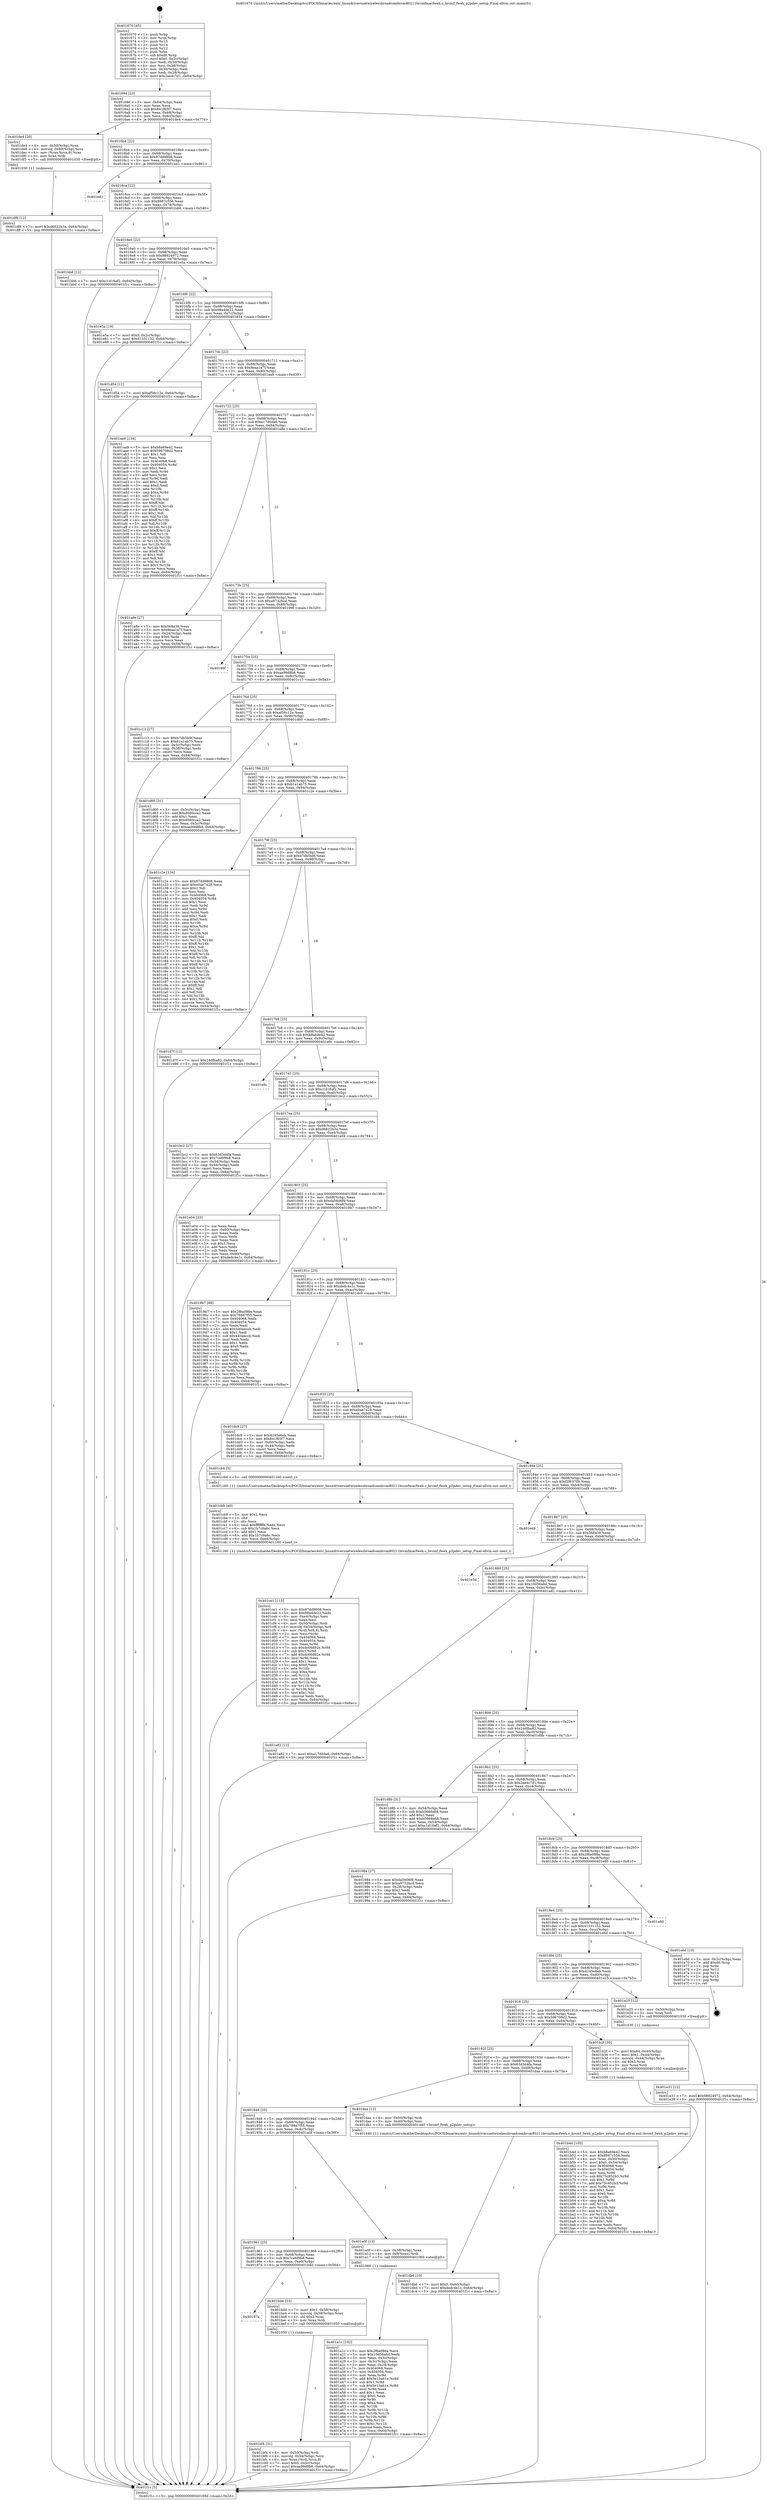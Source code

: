 digraph "0x401670" {
  label = "0x401670 (/mnt/c/Users/mathe/Desktop/tcc/POCII/binaries/extr_linuxdriversnetwirelessbroadcombrcm80211brcmfmacfweh.c_brcmf_fweh_p2pdev_setup_Final-ollvm.out::main(0))"
  labelloc = "t"
  node[shape=record]

  Entry [label="",width=0.3,height=0.3,shape=circle,fillcolor=black,style=filled]
  "0x40169d" [label="{
     0x40169d [23]\l
     | [instrs]\l
     &nbsp;&nbsp;0x40169d \<+3\>: mov -0x64(%rbp),%eax\l
     &nbsp;&nbsp;0x4016a0 \<+2\>: mov %eax,%ecx\l
     &nbsp;&nbsp;0x4016a2 \<+6\>: sub $0x841f65f7,%ecx\l
     &nbsp;&nbsp;0x4016a8 \<+3\>: mov %eax,-0x68(%rbp)\l
     &nbsp;&nbsp;0x4016ab \<+3\>: mov %ecx,-0x6c(%rbp)\l
     &nbsp;&nbsp;0x4016ae \<+6\>: je 0000000000401de4 \<main+0x774\>\l
  }"]
  "0x401de4" [label="{
     0x401de4 [20]\l
     | [instrs]\l
     &nbsp;&nbsp;0x401de4 \<+4\>: mov -0x50(%rbp),%rax\l
     &nbsp;&nbsp;0x401de8 \<+4\>: movslq -0x60(%rbp),%rcx\l
     &nbsp;&nbsp;0x401dec \<+4\>: mov (%rax,%rcx,8),%rax\l
     &nbsp;&nbsp;0x401df0 \<+3\>: mov %rax,%rdi\l
     &nbsp;&nbsp;0x401df3 \<+5\>: call 0000000000401030 \<free@plt\>\l
     | [calls]\l
     &nbsp;&nbsp;0x401030 \{1\} (unknown)\l
  }"]
  "0x4016b4" [label="{
     0x4016b4 [22]\l
     | [instrs]\l
     &nbsp;&nbsp;0x4016b4 \<+5\>: jmp 00000000004016b9 \<main+0x49\>\l
     &nbsp;&nbsp;0x4016b9 \<+3\>: mov -0x68(%rbp),%eax\l
     &nbsp;&nbsp;0x4016bc \<+5\>: sub $0x87dd9808,%eax\l
     &nbsp;&nbsp;0x4016c1 \<+3\>: mov %eax,-0x70(%rbp)\l
     &nbsp;&nbsp;0x4016c4 \<+6\>: je 0000000000401ed1 \<main+0x861\>\l
  }"]
  Exit [label="",width=0.3,height=0.3,shape=circle,fillcolor=black,style=filled,peripheries=2]
  "0x401ed1" [label="{
     0x401ed1\l
  }", style=dashed]
  "0x4016ca" [label="{
     0x4016ca [22]\l
     | [instrs]\l
     &nbsp;&nbsp;0x4016ca \<+5\>: jmp 00000000004016cf \<main+0x5f\>\l
     &nbsp;&nbsp;0x4016cf \<+3\>: mov -0x68(%rbp),%eax\l
     &nbsp;&nbsp;0x4016d2 \<+5\>: sub $0x8987c556,%eax\l
     &nbsp;&nbsp;0x4016d7 \<+3\>: mov %eax,-0x74(%rbp)\l
     &nbsp;&nbsp;0x4016da \<+6\>: je 0000000000401bb6 \<main+0x546\>\l
  }"]
  "0x401e31" [label="{
     0x401e31 [12]\l
     | [instrs]\l
     &nbsp;&nbsp;0x401e31 \<+7\>: movl $0x98924972,-0x64(%rbp)\l
     &nbsp;&nbsp;0x401e38 \<+5\>: jmp 0000000000401f1c \<main+0x8ac\>\l
  }"]
  "0x401bb6" [label="{
     0x401bb6 [12]\l
     | [instrs]\l
     &nbsp;&nbsp;0x401bb6 \<+7\>: movl $0xc1d16af2,-0x64(%rbp)\l
     &nbsp;&nbsp;0x401bbd \<+5\>: jmp 0000000000401f1c \<main+0x8ac\>\l
  }"]
  "0x4016e0" [label="{
     0x4016e0 [22]\l
     | [instrs]\l
     &nbsp;&nbsp;0x4016e0 \<+5\>: jmp 00000000004016e5 \<main+0x75\>\l
     &nbsp;&nbsp;0x4016e5 \<+3\>: mov -0x68(%rbp),%eax\l
     &nbsp;&nbsp;0x4016e8 \<+5\>: sub $0x98924972,%eax\l
     &nbsp;&nbsp;0x4016ed \<+3\>: mov %eax,-0x78(%rbp)\l
     &nbsp;&nbsp;0x4016f0 \<+6\>: je 0000000000401e5a \<main+0x7ea\>\l
  }"]
  "0x401df8" [label="{
     0x401df8 [12]\l
     | [instrs]\l
     &nbsp;&nbsp;0x401df8 \<+7\>: movl $0xd6622b3a,-0x64(%rbp)\l
     &nbsp;&nbsp;0x401dff \<+5\>: jmp 0000000000401f1c \<main+0x8ac\>\l
  }"]
  "0x401e5a" [label="{
     0x401e5a [19]\l
     | [instrs]\l
     &nbsp;&nbsp;0x401e5a \<+7\>: movl $0x0,-0x2c(%rbp)\l
     &nbsp;&nbsp;0x401e61 \<+7\>: movl $0x41331152,-0x64(%rbp)\l
     &nbsp;&nbsp;0x401e68 \<+5\>: jmp 0000000000401f1c \<main+0x8ac\>\l
  }"]
  "0x4016f6" [label="{
     0x4016f6 [22]\l
     | [instrs]\l
     &nbsp;&nbsp;0x4016f6 \<+5\>: jmp 00000000004016fb \<main+0x8b\>\l
     &nbsp;&nbsp;0x4016fb \<+3\>: mov -0x68(%rbp),%eax\l
     &nbsp;&nbsp;0x4016fe \<+5\>: sub $0x98a4de22,%eax\l
     &nbsp;&nbsp;0x401703 \<+3\>: mov %eax,-0x7c(%rbp)\l
     &nbsp;&nbsp;0x401706 \<+6\>: je 0000000000401d54 \<main+0x6e4\>\l
  }"]
  "0x401db6" [label="{
     0x401db6 [19]\l
     | [instrs]\l
     &nbsp;&nbsp;0x401db6 \<+7\>: movl $0x0,-0x60(%rbp)\l
     &nbsp;&nbsp;0x401dbd \<+7\>: movl $0xdedc4e1c,-0x64(%rbp)\l
     &nbsp;&nbsp;0x401dc4 \<+5\>: jmp 0000000000401f1c \<main+0x8ac\>\l
  }"]
  "0x401d54" [label="{
     0x401d54 [12]\l
     | [instrs]\l
     &nbsp;&nbsp;0x401d54 \<+7\>: movl $0xaf56c12e,-0x64(%rbp)\l
     &nbsp;&nbsp;0x401d5b \<+5\>: jmp 0000000000401f1c \<main+0x8ac\>\l
  }"]
  "0x40170c" [label="{
     0x40170c [22]\l
     | [instrs]\l
     &nbsp;&nbsp;0x40170c \<+5\>: jmp 0000000000401711 \<main+0xa1\>\l
     &nbsp;&nbsp;0x401711 \<+3\>: mov -0x68(%rbp),%eax\l
     &nbsp;&nbsp;0x401714 \<+5\>: sub $0x9eaa1a7f,%eax\l
     &nbsp;&nbsp;0x401719 \<+3\>: mov %eax,-0x80(%rbp)\l
     &nbsp;&nbsp;0x40171c \<+6\>: je 0000000000401aa9 \<main+0x439\>\l
  }"]
  "0x401ce1" [label="{
     0x401ce1 [115]\l
     | [instrs]\l
     &nbsp;&nbsp;0x401ce1 \<+5\>: mov $0x87dd9808,%ecx\l
     &nbsp;&nbsp;0x401ce6 \<+5\>: mov $0x98a4de22,%edx\l
     &nbsp;&nbsp;0x401ceb \<+6\>: mov -0xe4(%rbp),%esi\l
     &nbsp;&nbsp;0x401cf1 \<+3\>: imul %eax,%esi\l
     &nbsp;&nbsp;0x401cf4 \<+4\>: mov -0x50(%rbp),%rdi\l
     &nbsp;&nbsp;0x401cf8 \<+4\>: movslq -0x54(%rbp),%r8\l
     &nbsp;&nbsp;0x401cfc \<+4\>: mov (%rdi,%r8,8),%rdi\l
     &nbsp;&nbsp;0x401d00 \<+2\>: mov %esi,(%rdi)\l
     &nbsp;&nbsp;0x401d02 \<+7\>: mov 0x404068,%eax\l
     &nbsp;&nbsp;0x401d09 \<+7\>: mov 0x404054,%esi\l
     &nbsp;&nbsp;0x401d10 \<+3\>: mov %eax,%r9d\l
     &nbsp;&nbsp;0x401d13 \<+7\>: sub $0xdc66d92e,%r9d\l
     &nbsp;&nbsp;0x401d1a \<+4\>: sub $0x1,%r9d\l
     &nbsp;&nbsp;0x401d1e \<+7\>: add $0xdc66d92e,%r9d\l
     &nbsp;&nbsp;0x401d25 \<+4\>: imul %r9d,%eax\l
     &nbsp;&nbsp;0x401d29 \<+3\>: and $0x1,%eax\l
     &nbsp;&nbsp;0x401d2c \<+3\>: cmp $0x0,%eax\l
     &nbsp;&nbsp;0x401d2f \<+4\>: sete %r10b\l
     &nbsp;&nbsp;0x401d33 \<+3\>: cmp $0xa,%esi\l
     &nbsp;&nbsp;0x401d36 \<+4\>: setl %r11b\l
     &nbsp;&nbsp;0x401d3a \<+3\>: mov %r10b,%bl\l
     &nbsp;&nbsp;0x401d3d \<+3\>: and %r11b,%bl\l
     &nbsp;&nbsp;0x401d40 \<+3\>: xor %r11b,%r10b\l
     &nbsp;&nbsp;0x401d43 \<+3\>: or %r10b,%bl\l
     &nbsp;&nbsp;0x401d46 \<+3\>: test $0x1,%bl\l
     &nbsp;&nbsp;0x401d49 \<+3\>: cmovne %edx,%ecx\l
     &nbsp;&nbsp;0x401d4c \<+3\>: mov %ecx,-0x64(%rbp)\l
     &nbsp;&nbsp;0x401d4f \<+5\>: jmp 0000000000401f1c \<main+0x8ac\>\l
  }"]
  "0x401aa9" [label="{
     0x401aa9 [134]\l
     | [instrs]\l
     &nbsp;&nbsp;0x401aa9 \<+5\>: mov $0xb8a69e42,%eax\l
     &nbsp;&nbsp;0x401aae \<+5\>: mov $0x596708d2,%ecx\l
     &nbsp;&nbsp;0x401ab3 \<+2\>: mov $0x1,%dl\l
     &nbsp;&nbsp;0x401ab5 \<+2\>: xor %esi,%esi\l
     &nbsp;&nbsp;0x401ab7 \<+7\>: mov 0x404068,%edi\l
     &nbsp;&nbsp;0x401abe \<+8\>: mov 0x404054,%r8d\l
     &nbsp;&nbsp;0x401ac6 \<+3\>: sub $0x1,%esi\l
     &nbsp;&nbsp;0x401ac9 \<+3\>: mov %edi,%r9d\l
     &nbsp;&nbsp;0x401acc \<+3\>: add %esi,%r9d\l
     &nbsp;&nbsp;0x401acf \<+4\>: imul %r9d,%edi\l
     &nbsp;&nbsp;0x401ad3 \<+3\>: and $0x1,%edi\l
     &nbsp;&nbsp;0x401ad6 \<+3\>: cmp $0x0,%edi\l
     &nbsp;&nbsp;0x401ad9 \<+4\>: sete %r10b\l
     &nbsp;&nbsp;0x401add \<+4\>: cmp $0xa,%r8d\l
     &nbsp;&nbsp;0x401ae1 \<+4\>: setl %r11b\l
     &nbsp;&nbsp;0x401ae5 \<+3\>: mov %r10b,%bl\l
     &nbsp;&nbsp;0x401ae8 \<+3\>: xor $0xff,%bl\l
     &nbsp;&nbsp;0x401aeb \<+3\>: mov %r11b,%r14b\l
     &nbsp;&nbsp;0x401aee \<+4\>: xor $0xff,%r14b\l
     &nbsp;&nbsp;0x401af2 \<+3\>: xor $0x1,%dl\l
     &nbsp;&nbsp;0x401af5 \<+3\>: mov %bl,%r15b\l
     &nbsp;&nbsp;0x401af8 \<+4\>: and $0xff,%r15b\l
     &nbsp;&nbsp;0x401afc \<+3\>: and %dl,%r10b\l
     &nbsp;&nbsp;0x401aff \<+3\>: mov %r14b,%r12b\l
     &nbsp;&nbsp;0x401b02 \<+4\>: and $0xff,%r12b\l
     &nbsp;&nbsp;0x401b06 \<+3\>: and %dl,%r11b\l
     &nbsp;&nbsp;0x401b09 \<+3\>: or %r10b,%r15b\l
     &nbsp;&nbsp;0x401b0c \<+3\>: or %r11b,%r12b\l
     &nbsp;&nbsp;0x401b0f \<+3\>: xor %r12b,%r15b\l
     &nbsp;&nbsp;0x401b12 \<+3\>: or %r14b,%bl\l
     &nbsp;&nbsp;0x401b15 \<+3\>: xor $0xff,%bl\l
     &nbsp;&nbsp;0x401b18 \<+3\>: or $0x1,%dl\l
     &nbsp;&nbsp;0x401b1b \<+2\>: and %dl,%bl\l
     &nbsp;&nbsp;0x401b1d \<+3\>: or %bl,%r15b\l
     &nbsp;&nbsp;0x401b20 \<+4\>: test $0x1,%r15b\l
     &nbsp;&nbsp;0x401b24 \<+3\>: cmovne %ecx,%eax\l
     &nbsp;&nbsp;0x401b27 \<+3\>: mov %eax,-0x64(%rbp)\l
     &nbsp;&nbsp;0x401b2a \<+5\>: jmp 0000000000401f1c \<main+0x8ac\>\l
  }"]
  "0x401722" [label="{
     0x401722 [25]\l
     | [instrs]\l
     &nbsp;&nbsp;0x401722 \<+5\>: jmp 0000000000401727 \<main+0xb7\>\l
     &nbsp;&nbsp;0x401727 \<+3\>: mov -0x68(%rbp),%eax\l
     &nbsp;&nbsp;0x40172a \<+5\>: sub $0xa17d0da6,%eax\l
     &nbsp;&nbsp;0x40172f \<+6\>: mov %eax,-0x84(%rbp)\l
     &nbsp;&nbsp;0x401735 \<+6\>: je 0000000000401a8e \<main+0x41e\>\l
  }"]
  "0x401cb9" [label="{
     0x401cb9 [40]\l
     | [instrs]\l
     &nbsp;&nbsp;0x401cb9 \<+5\>: mov $0x2,%ecx\l
     &nbsp;&nbsp;0x401cbe \<+1\>: cltd\l
     &nbsp;&nbsp;0x401cbf \<+2\>: idiv %ecx\l
     &nbsp;&nbsp;0x401cc1 \<+6\>: imul $0xfffffffe,%edx,%ecx\l
     &nbsp;&nbsp;0x401cc7 \<+6\>: sub $0x1b7c9a6c,%ecx\l
     &nbsp;&nbsp;0x401ccd \<+3\>: add $0x1,%ecx\l
     &nbsp;&nbsp;0x401cd0 \<+6\>: add $0x1b7c9a6c,%ecx\l
     &nbsp;&nbsp;0x401cd6 \<+6\>: mov %ecx,-0xe4(%rbp)\l
     &nbsp;&nbsp;0x401cdc \<+5\>: call 0000000000401160 \<next_i\>\l
     | [calls]\l
     &nbsp;&nbsp;0x401160 \{1\} (/mnt/c/Users/mathe/Desktop/tcc/POCII/binaries/extr_linuxdriversnetwirelessbroadcombrcm80211brcmfmacfweh.c_brcmf_fweh_p2pdev_setup_Final-ollvm.out::next_i)\l
  }"]
  "0x401a8e" [label="{
     0x401a8e [27]\l
     | [instrs]\l
     &nbsp;&nbsp;0x401a8e \<+5\>: mov $0x568a39,%eax\l
     &nbsp;&nbsp;0x401a93 \<+5\>: mov $0x9eaa1a7f,%ecx\l
     &nbsp;&nbsp;0x401a98 \<+3\>: mov -0x24(%rbp),%edx\l
     &nbsp;&nbsp;0x401a9b \<+3\>: cmp $0x0,%edx\l
     &nbsp;&nbsp;0x401a9e \<+3\>: cmove %ecx,%eax\l
     &nbsp;&nbsp;0x401aa1 \<+3\>: mov %eax,-0x64(%rbp)\l
     &nbsp;&nbsp;0x401aa4 \<+5\>: jmp 0000000000401f1c \<main+0x8ac\>\l
  }"]
  "0x40173b" [label="{
     0x40173b [25]\l
     | [instrs]\l
     &nbsp;&nbsp;0x40173b \<+5\>: jmp 0000000000401740 \<main+0xd0\>\l
     &nbsp;&nbsp;0x401740 \<+3\>: mov -0x68(%rbp),%eax\l
     &nbsp;&nbsp;0x401743 \<+5\>: sub $0xa9732bcd,%eax\l
     &nbsp;&nbsp;0x401748 \<+6\>: mov %eax,-0x88(%rbp)\l
     &nbsp;&nbsp;0x40174e \<+6\>: je 000000000040199f \<main+0x32f\>\l
  }"]
  "0x401bf4" [label="{
     0x401bf4 [31]\l
     | [instrs]\l
     &nbsp;&nbsp;0x401bf4 \<+4\>: mov -0x50(%rbp),%rdi\l
     &nbsp;&nbsp;0x401bf8 \<+4\>: movslq -0x54(%rbp),%rcx\l
     &nbsp;&nbsp;0x401bfc \<+4\>: mov %rax,(%rdi,%rcx,8)\l
     &nbsp;&nbsp;0x401c00 \<+7\>: movl $0x0,-0x5c(%rbp)\l
     &nbsp;&nbsp;0x401c07 \<+7\>: movl $0xaa99d8b8,-0x64(%rbp)\l
     &nbsp;&nbsp;0x401c0e \<+5\>: jmp 0000000000401f1c \<main+0x8ac\>\l
  }"]
  "0x40199f" [label="{
     0x40199f\l
  }", style=dashed]
  "0x401754" [label="{
     0x401754 [25]\l
     | [instrs]\l
     &nbsp;&nbsp;0x401754 \<+5\>: jmp 0000000000401759 \<main+0xe9\>\l
     &nbsp;&nbsp;0x401759 \<+3\>: mov -0x68(%rbp),%eax\l
     &nbsp;&nbsp;0x40175c \<+5\>: sub $0xaa99d8b8,%eax\l
     &nbsp;&nbsp;0x401761 \<+6\>: mov %eax,-0x8c(%rbp)\l
     &nbsp;&nbsp;0x401767 \<+6\>: je 0000000000401c13 \<main+0x5a3\>\l
  }"]
  "0x40197a" [label="{
     0x40197a\l
  }", style=dashed]
  "0x401c13" [label="{
     0x401c13 [27]\l
     | [instrs]\l
     &nbsp;&nbsp;0x401c13 \<+5\>: mov $0xb7db5b9f,%eax\l
     &nbsp;&nbsp;0x401c18 \<+5\>: mov $0xb1a1ab75,%ecx\l
     &nbsp;&nbsp;0x401c1d \<+3\>: mov -0x5c(%rbp),%edx\l
     &nbsp;&nbsp;0x401c20 \<+3\>: cmp -0x58(%rbp),%edx\l
     &nbsp;&nbsp;0x401c23 \<+3\>: cmovl %ecx,%eax\l
     &nbsp;&nbsp;0x401c26 \<+3\>: mov %eax,-0x64(%rbp)\l
     &nbsp;&nbsp;0x401c29 \<+5\>: jmp 0000000000401f1c \<main+0x8ac\>\l
  }"]
  "0x40176d" [label="{
     0x40176d [25]\l
     | [instrs]\l
     &nbsp;&nbsp;0x40176d \<+5\>: jmp 0000000000401772 \<main+0x102\>\l
     &nbsp;&nbsp;0x401772 \<+3\>: mov -0x68(%rbp),%eax\l
     &nbsp;&nbsp;0x401775 \<+5\>: sub $0xaf56c12e,%eax\l
     &nbsp;&nbsp;0x40177a \<+6\>: mov %eax,-0x90(%rbp)\l
     &nbsp;&nbsp;0x401780 \<+6\>: je 0000000000401d60 \<main+0x6f0\>\l
  }"]
  "0x401bdd" [label="{
     0x401bdd [23]\l
     | [instrs]\l
     &nbsp;&nbsp;0x401bdd \<+7\>: movl $0x1,-0x58(%rbp)\l
     &nbsp;&nbsp;0x401be4 \<+4\>: movslq -0x58(%rbp),%rax\l
     &nbsp;&nbsp;0x401be8 \<+4\>: shl $0x2,%rax\l
     &nbsp;&nbsp;0x401bec \<+3\>: mov %rax,%rdi\l
     &nbsp;&nbsp;0x401bef \<+5\>: call 0000000000401050 \<malloc@plt\>\l
     | [calls]\l
     &nbsp;&nbsp;0x401050 \{1\} (unknown)\l
  }"]
  "0x401d60" [label="{
     0x401d60 [31]\l
     | [instrs]\l
     &nbsp;&nbsp;0x401d60 \<+3\>: mov -0x5c(%rbp),%eax\l
     &nbsp;&nbsp;0x401d63 \<+5\>: add $0xd0d0cca2,%eax\l
     &nbsp;&nbsp;0x401d68 \<+3\>: add $0x1,%eax\l
     &nbsp;&nbsp;0x401d6b \<+5\>: sub $0xd0d0cca2,%eax\l
     &nbsp;&nbsp;0x401d70 \<+3\>: mov %eax,-0x5c(%rbp)\l
     &nbsp;&nbsp;0x401d73 \<+7\>: movl $0xaa99d8b8,-0x64(%rbp)\l
     &nbsp;&nbsp;0x401d7a \<+5\>: jmp 0000000000401f1c \<main+0x8ac\>\l
  }"]
  "0x401786" [label="{
     0x401786 [25]\l
     | [instrs]\l
     &nbsp;&nbsp;0x401786 \<+5\>: jmp 000000000040178b \<main+0x11b\>\l
     &nbsp;&nbsp;0x40178b \<+3\>: mov -0x68(%rbp),%eax\l
     &nbsp;&nbsp;0x40178e \<+5\>: sub $0xb1a1ab75,%eax\l
     &nbsp;&nbsp;0x401793 \<+6\>: mov %eax,-0x94(%rbp)\l
     &nbsp;&nbsp;0x401799 \<+6\>: je 0000000000401c2e \<main+0x5be\>\l
  }"]
  "0x401b4d" [label="{
     0x401b4d [105]\l
     | [instrs]\l
     &nbsp;&nbsp;0x401b4d \<+5\>: mov $0xb8a69e42,%ecx\l
     &nbsp;&nbsp;0x401b52 \<+5\>: mov $0x8987c556,%edx\l
     &nbsp;&nbsp;0x401b57 \<+4\>: mov %rax,-0x50(%rbp)\l
     &nbsp;&nbsp;0x401b5b \<+7\>: movl $0x0,-0x54(%rbp)\l
     &nbsp;&nbsp;0x401b62 \<+7\>: mov 0x404068,%esi\l
     &nbsp;&nbsp;0x401b69 \<+8\>: mov 0x404054,%r8d\l
     &nbsp;&nbsp;0x401b71 \<+3\>: mov %esi,%r9d\l
     &nbsp;&nbsp;0x401b74 \<+7\>: sub $0x75c852b3,%r9d\l
     &nbsp;&nbsp;0x401b7b \<+4\>: sub $0x1,%r9d\l
     &nbsp;&nbsp;0x401b7f \<+7\>: add $0x75c852b3,%r9d\l
     &nbsp;&nbsp;0x401b86 \<+4\>: imul %r9d,%esi\l
     &nbsp;&nbsp;0x401b8a \<+3\>: and $0x1,%esi\l
     &nbsp;&nbsp;0x401b8d \<+3\>: cmp $0x0,%esi\l
     &nbsp;&nbsp;0x401b90 \<+4\>: sete %r10b\l
     &nbsp;&nbsp;0x401b94 \<+4\>: cmp $0xa,%r8d\l
     &nbsp;&nbsp;0x401b98 \<+4\>: setl %r11b\l
     &nbsp;&nbsp;0x401b9c \<+3\>: mov %r10b,%bl\l
     &nbsp;&nbsp;0x401b9f \<+3\>: and %r11b,%bl\l
     &nbsp;&nbsp;0x401ba2 \<+3\>: xor %r11b,%r10b\l
     &nbsp;&nbsp;0x401ba5 \<+3\>: or %r10b,%bl\l
     &nbsp;&nbsp;0x401ba8 \<+3\>: test $0x1,%bl\l
     &nbsp;&nbsp;0x401bab \<+3\>: cmovne %edx,%ecx\l
     &nbsp;&nbsp;0x401bae \<+3\>: mov %ecx,-0x64(%rbp)\l
     &nbsp;&nbsp;0x401bb1 \<+5\>: jmp 0000000000401f1c \<main+0x8ac\>\l
  }"]
  "0x401c2e" [label="{
     0x401c2e [134]\l
     | [instrs]\l
     &nbsp;&nbsp;0x401c2e \<+5\>: mov $0x87dd9808,%eax\l
     &nbsp;&nbsp;0x401c33 \<+5\>: mov $0xe0ae7428,%ecx\l
     &nbsp;&nbsp;0x401c38 \<+2\>: mov $0x1,%dl\l
     &nbsp;&nbsp;0x401c3a \<+2\>: xor %esi,%esi\l
     &nbsp;&nbsp;0x401c3c \<+7\>: mov 0x404068,%edi\l
     &nbsp;&nbsp;0x401c43 \<+8\>: mov 0x404054,%r8d\l
     &nbsp;&nbsp;0x401c4b \<+3\>: sub $0x1,%esi\l
     &nbsp;&nbsp;0x401c4e \<+3\>: mov %edi,%r9d\l
     &nbsp;&nbsp;0x401c51 \<+3\>: add %esi,%r9d\l
     &nbsp;&nbsp;0x401c54 \<+4\>: imul %r9d,%edi\l
     &nbsp;&nbsp;0x401c58 \<+3\>: and $0x1,%edi\l
     &nbsp;&nbsp;0x401c5b \<+3\>: cmp $0x0,%edi\l
     &nbsp;&nbsp;0x401c5e \<+4\>: sete %r10b\l
     &nbsp;&nbsp;0x401c62 \<+4\>: cmp $0xa,%r8d\l
     &nbsp;&nbsp;0x401c66 \<+4\>: setl %r11b\l
     &nbsp;&nbsp;0x401c6a \<+3\>: mov %r10b,%bl\l
     &nbsp;&nbsp;0x401c6d \<+3\>: xor $0xff,%bl\l
     &nbsp;&nbsp;0x401c70 \<+3\>: mov %r11b,%r14b\l
     &nbsp;&nbsp;0x401c73 \<+4\>: xor $0xff,%r14b\l
     &nbsp;&nbsp;0x401c77 \<+3\>: xor $0x1,%dl\l
     &nbsp;&nbsp;0x401c7a \<+3\>: mov %bl,%r15b\l
     &nbsp;&nbsp;0x401c7d \<+4\>: and $0xff,%r15b\l
     &nbsp;&nbsp;0x401c81 \<+3\>: and %dl,%r10b\l
     &nbsp;&nbsp;0x401c84 \<+3\>: mov %r14b,%r12b\l
     &nbsp;&nbsp;0x401c87 \<+4\>: and $0xff,%r12b\l
     &nbsp;&nbsp;0x401c8b \<+3\>: and %dl,%r11b\l
     &nbsp;&nbsp;0x401c8e \<+3\>: or %r10b,%r15b\l
     &nbsp;&nbsp;0x401c91 \<+3\>: or %r11b,%r12b\l
     &nbsp;&nbsp;0x401c94 \<+3\>: xor %r12b,%r15b\l
     &nbsp;&nbsp;0x401c97 \<+3\>: or %r14b,%bl\l
     &nbsp;&nbsp;0x401c9a \<+3\>: xor $0xff,%bl\l
     &nbsp;&nbsp;0x401c9d \<+3\>: or $0x1,%dl\l
     &nbsp;&nbsp;0x401ca0 \<+2\>: and %dl,%bl\l
     &nbsp;&nbsp;0x401ca2 \<+3\>: or %bl,%r15b\l
     &nbsp;&nbsp;0x401ca5 \<+4\>: test $0x1,%r15b\l
     &nbsp;&nbsp;0x401ca9 \<+3\>: cmovne %ecx,%eax\l
     &nbsp;&nbsp;0x401cac \<+3\>: mov %eax,-0x64(%rbp)\l
     &nbsp;&nbsp;0x401caf \<+5\>: jmp 0000000000401f1c \<main+0x8ac\>\l
  }"]
  "0x40179f" [label="{
     0x40179f [25]\l
     | [instrs]\l
     &nbsp;&nbsp;0x40179f \<+5\>: jmp 00000000004017a4 \<main+0x134\>\l
     &nbsp;&nbsp;0x4017a4 \<+3\>: mov -0x68(%rbp),%eax\l
     &nbsp;&nbsp;0x4017a7 \<+5\>: sub $0xb7db5b9f,%eax\l
     &nbsp;&nbsp;0x4017ac \<+6\>: mov %eax,-0x98(%rbp)\l
     &nbsp;&nbsp;0x4017b2 \<+6\>: je 0000000000401d7f \<main+0x70f\>\l
  }"]
  "0x401a1c" [label="{
     0x401a1c [102]\l
     | [instrs]\l
     &nbsp;&nbsp;0x401a1c \<+5\>: mov $0x2f6a088a,%ecx\l
     &nbsp;&nbsp;0x401a21 \<+5\>: mov $0x10d56a6d,%edx\l
     &nbsp;&nbsp;0x401a26 \<+3\>: mov %eax,-0x3c(%rbp)\l
     &nbsp;&nbsp;0x401a29 \<+3\>: mov -0x3c(%rbp),%eax\l
     &nbsp;&nbsp;0x401a2c \<+3\>: mov %eax,-0x24(%rbp)\l
     &nbsp;&nbsp;0x401a2f \<+7\>: mov 0x404068,%eax\l
     &nbsp;&nbsp;0x401a36 \<+7\>: mov 0x404054,%esi\l
     &nbsp;&nbsp;0x401a3d \<+3\>: mov %eax,%r8d\l
     &nbsp;&nbsp;0x401a40 \<+7\>: add $0x5e13a61e,%r8d\l
     &nbsp;&nbsp;0x401a47 \<+4\>: sub $0x1,%r8d\l
     &nbsp;&nbsp;0x401a4b \<+7\>: sub $0x5e13a61e,%r8d\l
     &nbsp;&nbsp;0x401a52 \<+4\>: imul %r8d,%eax\l
     &nbsp;&nbsp;0x401a56 \<+3\>: and $0x1,%eax\l
     &nbsp;&nbsp;0x401a59 \<+3\>: cmp $0x0,%eax\l
     &nbsp;&nbsp;0x401a5c \<+4\>: sete %r9b\l
     &nbsp;&nbsp;0x401a60 \<+3\>: cmp $0xa,%esi\l
     &nbsp;&nbsp;0x401a63 \<+4\>: setl %r10b\l
     &nbsp;&nbsp;0x401a67 \<+3\>: mov %r9b,%r11b\l
     &nbsp;&nbsp;0x401a6a \<+3\>: and %r10b,%r11b\l
     &nbsp;&nbsp;0x401a6d \<+3\>: xor %r10b,%r9b\l
     &nbsp;&nbsp;0x401a70 \<+3\>: or %r9b,%r11b\l
     &nbsp;&nbsp;0x401a73 \<+4\>: test $0x1,%r11b\l
     &nbsp;&nbsp;0x401a77 \<+3\>: cmovne %edx,%ecx\l
     &nbsp;&nbsp;0x401a7a \<+3\>: mov %ecx,-0x64(%rbp)\l
     &nbsp;&nbsp;0x401a7d \<+5\>: jmp 0000000000401f1c \<main+0x8ac\>\l
  }"]
  "0x401d7f" [label="{
     0x401d7f [12]\l
     | [instrs]\l
     &nbsp;&nbsp;0x401d7f \<+7\>: movl $0x24dfba82,-0x64(%rbp)\l
     &nbsp;&nbsp;0x401d86 \<+5\>: jmp 0000000000401f1c \<main+0x8ac\>\l
  }"]
  "0x4017b8" [label="{
     0x4017b8 [25]\l
     | [instrs]\l
     &nbsp;&nbsp;0x4017b8 \<+5\>: jmp 00000000004017bd \<main+0x14d\>\l
     &nbsp;&nbsp;0x4017bd \<+3\>: mov -0x68(%rbp),%eax\l
     &nbsp;&nbsp;0x4017c0 \<+5\>: sub $0xb8a69e42,%eax\l
     &nbsp;&nbsp;0x4017c5 \<+6\>: mov %eax,-0x9c(%rbp)\l
     &nbsp;&nbsp;0x4017cb \<+6\>: je 0000000000401e9c \<main+0x82c\>\l
  }"]
  "0x401961" [label="{
     0x401961 [25]\l
     | [instrs]\l
     &nbsp;&nbsp;0x401961 \<+5\>: jmp 0000000000401966 \<main+0x2f6\>\l
     &nbsp;&nbsp;0x401966 \<+3\>: mov -0x68(%rbp),%eax\l
     &nbsp;&nbsp;0x401969 \<+5\>: sub $0x7ce6f9b8,%eax\l
     &nbsp;&nbsp;0x40196e \<+6\>: mov %eax,-0xe0(%rbp)\l
     &nbsp;&nbsp;0x401974 \<+6\>: je 0000000000401bdd \<main+0x56d\>\l
  }"]
  "0x401e9c" [label="{
     0x401e9c\l
  }", style=dashed]
  "0x4017d1" [label="{
     0x4017d1 [25]\l
     | [instrs]\l
     &nbsp;&nbsp;0x4017d1 \<+5\>: jmp 00000000004017d6 \<main+0x166\>\l
     &nbsp;&nbsp;0x4017d6 \<+3\>: mov -0x68(%rbp),%eax\l
     &nbsp;&nbsp;0x4017d9 \<+5\>: sub $0xc1d16af2,%eax\l
     &nbsp;&nbsp;0x4017de \<+6\>: mov %eax,-0xa0(%rbp)\l
     &nbsp;&nbsp;0x4017e4 \<+6\>: je 0000000000401bc2 \<main+0x552\>\l
  }"]
  "0x401a0f" [label="{
     0x401a0f [13]\l
     | [instrs]\l
     &nbsp;&nbsp;0x401a0f \<+4\>: mov -0x38(%rbp),%rax\l
     &nbsp;&nbsp;0x401a13 \<+4\>: mov 0x8(%rax),%rdi\l
     &nbsp;&nbsp;0x401a17 \<+5\>: call 0000000000401060 \<atoi@plt\>\l
     | [calls]\l
     &nbsp;&nbsp;0x401060 \{1\} (unknown)\l
  }"]
  "0x401bc2" [label="{
     0x401bc2 [27]\l
     | [instrs]\l
     &nbsp;&nbsp;0x401bc2 \<+5\>: mov $0x63d3d4fa,%eax\l
     &nbsp;&nbsp;0x401bc7 \<+5\>: mov $0x7ce6f9b8,%ecx\l
     &nbsp;&nbsp;0x401bcc \<+3\>: mov -0x54(%rbp),%edx\l
     &nbsp;&nbsp;0x401bcf \<+3\>: cmp -0x44(%rbp),%edx\l
     &nbsp;&nbsp;0x401bd2 \<+3\>: cmovl %ecx,%eax\l
     &nbsp;&nbsp;0x401bd5 \<+3\>: mov %eax,-0x64(%rbp)\l
     &nbsp;&nbsp;0x401bd8 \<+5\>: jmp 0000000000401f1c \<main+0x8ac\>\l
  }"]
  "0x4017ea" [label="{
     0x4017ea [25]\l
     | [instrs]\l
     &nbsp;&nbsp;0x4017ea \<+5\>: jmp 00000000004017ef \<main+0x17f\>\l
     &nbsp;&nbsp;0x4017ef \<+3\>: mov -0x68(%rbp),%eax\l
     &nbsp;&nbsp;0x4017f2 \<+5\>: sub $0xd6622b3a,%eax\l
     &nbsp;&nbsp;0x4017f7 \<+6\>: mov %eax,-0xa4(%rbp)\l
     &nbsp;&nbsp;0x4017fd \<+6\>: je 0000000000401e04 \<main+0x794\>\l
  }"]
  "0x401948" [label="{
     0x401948 [25]\l
     | [instrs]\l
     &nbsp;&nbsp;0x401948 \<+5\>: jmp 000000000040194d \<main+0x2dd\>\l
     &nbsp;&nbsp;0x40194d \<+3\>: mov -0x68(%rbp),%eax\l
     &nbsp;&nbsp;0x401950 \<+5\>: sub $0x789d7f55,%eax\l
     &nbsp;&nbsp;0x401955 \<+6\>: mov %eax,-0xdc(%rbp)\l
     &nbsp;&nbsp;0x40195b \<+6\>: je 0000000000401a0f \<main+0x39f\>\l
  }"]
  "0x401e04" [label="{
     0x401e04 [33]\l
     | [instrs]\l
     &nbsp;&nbsp;0x401e04 \<+2\>: xor %eax,%eax\l
     &nbsp;&nbsp;0x401e06 \<+3\>: mov -0x60(%rbp),%ecx\l
     &nbsp;&nbsp;0x401e09 \<+2\>: mov %eax,%edx\l
     &nbsp;&nbsp;0x401e0b \<+2\>: sub %ecx,%edx\l
     &nbsp;&nbsp;0x401e0d \<+2\>: mov %eax,%ecx\l
     &nbsp;&nbsp;0x401e0f \<+3\>: sub $0x1,%ecx\l
     &nbsp;&nbsp;0x401e12 \<+2\>: add %ecx,%edx\l
     &nbsp;&nbsp;0x401e14 \<+2\>: sub %edx,%eax\l
     &nbsp;&nbsp;0x401e16 \<+3\>: mov %eax,-0x60(%rbp)\l
     &nbsp;&nbsp;0x401e19 \<+7\>: movl $0xdedc4e1c,-0x64(%rbp)\l
     &nbsp;&nbsp;0x401e20 \<+5\>: jmp 0000000000401f1c \<main+0x8ac\>\l
  }"]
  "0x401803" [label="{
     0x401803 [25]\l
     | [instrs]\l
     &nbsp;&nbsp;0x401803 \<+5\>: jmp 0000000000401808 \<main+0x198\>\l
     &nbsp;&nbsp;0x401808 \<+3\>: mov -0x68(%rbp),%eax\l
     &nbsp;&nbsp;0x40180b \<+5\>: sub $0xda5606f9,%eax\l
     &nbsp;&nbsp;0x401810 \<+6\>: mov %eax,-0xa8(%rbp)\l
     &nbsp;&nbsp;0x401816 \<+6\>: je 00000000004019b7 \<main+0x347\>\l
  }"]
  "0x401daa" [label="{
     0x401daa [12]\l
     | [instrs]\l
     &nbsp;&nbsp;0x401daa \<+4\>: mov -0x50(%rbp),%rdi\l
     &nbsp;&nbsp;0x401dae \<+3\>: mov -0x40(%rbp),%esi\l
     &nbsp;&nbsp;0x401db1 \<+5\>: call 0000000000401440 \<brcmf_fweh_p2pdev_setup\>\l
     | [calls]\l
     &nbsp;&nbsp;0x401440 \{1\} (/mnt/c/Users/mathe/Desktop/tcc/POCII/binaries/extr_linuxdriversnetwirelessbroadcombrcm80211brcmfmacfweh.c_brcmf_fweh_p2pdev_setup_Final-ollvm.out::brcmf_fweh_p2pdev_setup)\l
  }"]
  "0x4019b7" [label="{
     0x4019b7 [88]\l
     | [instrs]\l
     &nbsp;&nbsp;0x4019b7 \<+5\>: mov $0x2f6a088a,%eax\l
     &nbsp;&nbsp;0x4019bc \<+5\>: mov $0x789d7f55,%ecx\l
     &nbsp;&nbsp;0x4019c1 \<+7\>: mov 0x404068,%edx\l
     &nbsp;&nbsp;0x4019c8 \<+7\>: mov 0x404054,%esi\l
     &nbsp;&nbsp;0x4019cf \<+2\>: mov %edx,%edi\l
     &nbsp;&nbsp;0x4019d1 \<+6\>: add $0x440aeccb,%edi\l
     &nbsp;&nbsp;0x4019d7 \<+3\>: sub $0x1,%edi\l
     &nbsp;&nbsp;0x4019da \<+6\>: sub $0x440aeccb,%edi\l
     &nbsp;&nbsp;0x4019e0 \<+3\>: imul %edi,%edx\l
     &nbsp;&nbsp;0x4019e3 \<+3\>: and $0x1,%edx\l
     &nbsp;&nbsp;0x4019e6 \<+3\>: cmp $0x0,%edx\l
     &nbsp;&nbsp;0x4019e9 \<+4\>: sete %r8b\l
     &nbsp;&nbsp;0x4019ed \<+3\>: cmp $0xa,%esi\l
     &nbsp;&nbsp;0x4019f0 \<+4\>: setl %r9b\l
     &nbsp;&nbsp;0x4019f4 \<+3\>: mov %r8b,%r10b\l
     &nbsp;&nbsp;0x4019f7 \<+3\>: and %r9b,%r10b\l
     &nbsp;&nbsp;0x4019fa \<+3\>: xor %r9b,%r8b\l
     &nbsp;&nbsp;0x4019fd \<+3\>: or %r8b,%r10b\l
     &nbsp;&nbsp;0x401a00 \<+4\>: test $0x1,%r10b\l
     &nbsp;&nbsp;0x401a04 \<+3\>: cmovne %ecx,%eax\l
     &nbsp;&nbsp;0x401a07 \<+3\>: mov %eax,-0x64(%rbp)\l
     &nbsp;&nbsp;0x401a0a \<+5\>: jmp 0000000000401f1c \<main+0x8ac\>\l
  }"]
  "0x40181c" [label="{
     0x40181c [25]\l
     | [instrs]\l
     &nbsp;&nbsp;0x40181c \<+5\>: jmp 0000000000401821 \<main+0x1b1\>\l
     &nbsp;&nbsp;0x401821 \<+3\>: mov -0x68(%rbp),%eax\l
     &nbsp;&nbsp;0x401824 \<+5\>: sub $0xdedc4e1c,%eax\l
     &nbsp;&nbsp;0x401829 \<+6\>: mov %eax,-0xac(%rbp)\l
     &nbsp;&nbsp;0x40182f \<+6\>: je 0000000000401dc9 \<main+0x759\>\l
  }"]
  "0x40192f" [label="{
     0x40192f [25]\l
     | [instrs]\l
     &nbsp;&nbsp;0x40192f \<+5\>: jmp 0000000000401934 \<main+0x2c4\>\l
     &nbsp;&nbsp;0x401934 \<+3\>: mov -0x68(%rbp),%eax\l
     &nbsp;&nbsp;0x401937 \<+5\>: sub $0x63d3d4fa,%eax\l
     &nbsp;&nbsp;0x40193c \<+6\>: mov %eax,-0xd8(%rbp)\l
     &nbsp;&nbsp;0x401942 \<+6\>: je 0000000000401daa \<main+0x73a\>\l
  }"]
  "0x401dc9" [label="{
     0x401dc9 [27]\l
     | [instrs]\l
     &nbsp;&nbsp;0x401dc9 \<+5\>: mov $0x4245e6ab,%eax\l
     &nbsp;&nbsp;0x401dce \<+5\>: mov $0x841f65f7,%ecx\l
     &nbsp;&nbsp;0x401dd3 \<+3\>: mov -0x60(%rbp),%edx\l
     &nbsp;&nbsp;0x401dd6 \<+3\>: cmp -0x44(%rbp),%edx\l
     &nbsp;&nbsp;0x401dd9 \<+3\>: cmovl %ecx,%eax\l
     &nbsp;&nbsp;0x401ddc \<+3\>: mov %eax,-0x64(%rbp)\l
     &nbsp;&nbsp;0x401ddf \<+5\>: jmp 0000000000401f1c \<main+0x8ac\>\l
  }"]
  "0x401835" [label="{
     0x401835 [25]\l
     | [instrs]\l
     &nbsp;&nbsp;0x401835 \<+5\>: jmp 000000000040183a \<main+0x1ca\>\l
     &nbsp;&nbsp;0x40183a \<+3\>: mov -0x68(%rbp),%eax\l
     &nbsp;&nbsp;0x40183d \<+5\>: sub $0xe0ae7428,%eax\l
     &nbsp;&nbsp;0x401842 \<+6\>: mov %eax,-0xb0(%rbp)\l
     &nbsp;&nbsp;0x401848 \<+6\>: je 0000000000401cb4 \<main+0x644\>\l
  }"]
  "0x401b2f" [label="{
     0x401b2f [30]\l
     | [instrs]\l
     &nbsp;&nbsp;0x401b2f \<+7\>: movl $0x64,-0x40(%rbp)\l
     &nbsp;&nbsp;0x401b36 \<+7\>: movl $0x1,-0x44(%rbp)\l
     &nbsp;&nbsp;0x401b3d \<+4\>: movslq -0x44(%rbp),%rax\l
     &nbsp;&nbsp;0x401b41 \<+4\>: shl $0x3,%rax\l
     &nbsp;&nbsp;0x401b45 \<+3\>: mov %rax,%rdi\l
     &nbsp;&nbsp;0x401b48 \<+5\>: call 0000000000401050 \<malloc@plt\>\l
     | [calls]\l
     &nbsp;&nbsp;0x401050 \{1\} (unknown)\l
  }"]
  "0x401cb4" [label="{
     0x401cb4 [5]\l
     | [instrs]\l
     &nbsp;&nbsp;0x401cb4 \<+5\>: call 0000000000401160 \<next_i\>\l
     | [calls]\l
     &nbsp;&nbsp;0x401160 \{1\} (/mnt/c/Users/mathe/Desktop/tcc/POCII/binaries/extr_linuxdriversnetwirelessbroadcombrcm80211brcmfmacfweh.c_brcmf_fweh_p2pdev_setup_Final-ollvm.out::next_i)\l
  }"]
  "0x40184e" [label="{
     0x40184e [25]\l
     | [instrs]\l
     &nbsp;&nbsp;0x40184e \<+5\>: jmp 0000000000401853 \<main+0x1e3\>\l
     &nbsp;&nbsp;0x401853 \<+3\>: mov -0x68(%rbp),%eax\l
     &nbsp;&nbsp;0x401856 \<+5\>: sub $0xf2f6370b,%eax\l
     &nbsp;&nbsp;0x40185b \<+6\>: mov %eax,-0xb4(%rbp)\l
     &nbsp;&nbsp;0x401861 \<+6\>: je 0000000000401e49 \<main+0x7d9\>\l
  }"]
  "0x401916" [label="{
     0x401916 [25]\l
     | [instrs]\l
     &nbsp;&nbsp;0x401916 \<+5\>: jmp 000000000040191b \<main+0x2ab\>\l
     &nbsp;&nbsp;0x40191b \<+3\>: mov -0x68(%rbp),%eax\l
     &nbsp;&nbsp;0x40191e \<+5\>: sub $0x596708d2,%eax\l
     &nbsp;&nbsp;0x401923 \<+6\>: mov %eax,-0xd4(%rbp)\l
     &nbsp;&nbsp;0x401929 \<+6\>: je 0000000000401b2f \<main+0x4bf\>\l
  }"]
  "0x401e49" [label="{
     0x401e49\l
  }", style=dashed]
  "0x401867" [label="{
     0x401867 [25]\l
     | [instrs]\l
     &nbsp;&nbsp;0x401867 \<+5\>: jmp 000000000040186c \<main+0x1fc\>\l
     &nbsp;&nbsp;0x40186c \<+3\>: mov -0x68(%rbp),%eax\l
     &nbsp;&nbsp;0x40186f \<+5\>: sub $0x568a39,%eax\l
     &nbsp;&nbsp;0x401874 \<+6\>: mov %eax,-0xb8(%rbp)\l
     &nbsp;&nbsp;0x40187a \<+6\>: je 0000000000401e3d \<main+0x7cd\>\l
  }"]
  "0x401e25" [label="{
     0x401e25 [12]\l
     | [instrs]\l
     &nbsp;&nbsp;0x401e25 \<+4\>: mov -0x50(%rbp),%rax\l
     &nbsp;&nbsp;0x401e29 \<+3\>: mov %rax,%rdi\l
     &nbsp;&nbsp;0x401e2c \<+5\>: call 0000000000401030 \<free@plt\>\l
     | [calls]\l
     &nbsp;&nbsp;0x401030 \{1\} (unknown)\l
  }"]
  "0x401e3d" [label="{
     0x401e3d\l
  }", style=dashed]
  "0x401880" [label="{
     0x401880 [25]\l
     | [instrs]\l
     &nbsp;&nbsp;0x401880 \<+5\>: jmp 0000000000401885 \<main+0x215\>\l
     &nbsp;&nbsp;0x401885 \<+3\>: mov -0x68(%rbp),%eax\l
     &nbsp;&nbsp;0x401888 \<+5\>: sub $0x10d56a6d,%eax\l
     &nbsp;&nbsp;0x40188d \<+6\>: mov %eax,-0xbc(%rbp)\l
     &nbsp;&nbsp;0x401893 \<+6\>: je 0000000000401a82 \<main+0x412\>\l
  }"]
  "0x4018fd" [label="{
     0x4018fd [25]\l
     | [instrs]\l
     &nbsp;&nbsp;0x4018fd \<+5\>: jmp 0000000000401902 \<main+0x292\>\l
     &nbsp;&nbsp;0x401902 \<+3\>: mov -0x68(%rbp),%eax\l
     &nbsp;&nbsp;0x401905 \<+5\>: sub $0x4245e6ab,%eax\l
     &nbsp;&nbsp;0x40190a \<+6\>: mov %eax,-0xd0(%rbp)\l
     &nbsp;&nbsp;0x401910 \<+6\>: je 0000000000401e25 \<main+0x7b5\>\l
  }"]
  "0x401a82" [label="{
     0x401a82 [12]\l
     | [instrs]\l
     &nbsp;&nbsp;0x401a82 \<+7\>: movl $0xa17d0da6,-0x64(%rbp)\l
     &nbsp;&nbsp;0x401a89 \<+5\>: jmp 0000000000401f1c \<main+0x8ac\>\l
  }"]
  "0x401899" [label="{
     0x401899 [25]\l
     | [instrs]\l
     &nbsp;&nbsp;0x401899 \<+5\>: jmp 000000000040189e \<main+0x22e\>\l
     &nbsp;&nbsp;0x40189e \<+3\>: mov -0x68(%rbp),%eax\l
     &nbsp;&nbsp;0x4018a1 \<+5\>: sub $0x24dfba82,%eax\l
     &nbsp;&nbsp;0x4018a6 \<+6\>: mov %eax,-0xc0(%rbp)\l
     &nbsp;&nbsp;0x4018ac \<+6\>: je 0000000000401d8b \<main+0x71b\>\l
  }"]
  "0x401e6d" [label="{
     0x401e6d [19]\l
     | [instrs]\l
     &nbsp;&nbsp;0x401e6d \<+3\>: mov -0x2c(%rbp),%eax\l
     &nbsp;&nbsp;0x401e70 \<+7\>: add $0xd0,%rsp\l
     &nbsp;&nbsp;0x401e77 \<+1\>: pop %rbx\l
     &nbsp;&nbsp;0x401e78 \<+2\>: pop %r12\l
     &nbsp;&nbsp;0x401e7a \<+2\>: pop %r14\l
     &nbsp;&nbsp;0x401e7c \<+2\>: pop %r15\l
     &nbsp;&nbsp;0x401e7e \<+1\>: pop %rbp\l
     &nbsp;&nbsp;0x401e7f \<+1\>: ret\l
  }"]
  "0x401d8b" [label="{
     0x401d8b [31]\l
     | [instrs]\l
     &nbsp;&nbsp;0x401d8b \<+3\>: mov -0x54(%rbp),%eax\l
     &nbsp;&nbsp;0x401d8e \<+5\>: sub $0xb5668a68,%eax\l
     &nbsp;&nbsp;0x401d93 \<+3\>: add $0x1,%eax\l
     &nbsp;&nbsp;0x401d96 \<+5\>: add $0xb5668a68,%eax\l
     &nbsp;&nbsp;0x401d9b \<+3\>: mov %eax,-0x54(%rbp)\l
     &nbsp;&nbsp;0x401d9e \<+7\>: movl $0xc1d16af2,-0x64(%rbp)\l
     &nbsp;&nbsp;0x401da5 \<+5\>: jmp 0000000000401f1c \<main+0x8ac\>\l
  }"]
  "0x4018b2" [label="{
     0x4018b2 [25]\l
     | [instrs]\l
     &nbsp;&nbsp;0x4018b2 \<+5\>: jmp 00000000004018b7 \<main+0x247\>\l
     &nbsp;&nbsp;0x4018b7 \<+3\>: mov -0x68(%rbp),%eax\l
     &nbsp;&nbsp;0x4018ba \<+5\>: sub $0x2ae4c7d1,%eax\l
     &nbsp;&nbsp;0x4018bf \<+6\>: mov %eax,-0xc4(%rbp)\l
     &nbsp;&nbsp;0x4018c5 \<+6\>: je 0000000000401984 \<main+0x314\>\l
  }"]
  "0x4018e4" [label="{
     0x4018e4 [25]\l
     | [instrs]\l
     &nbsp;&nbsp;0x4018e4 \<+5\>: jmp 00000000004018e9 \<main+0x279\>\l
     &nbsp;&nbsp;0x4018e9 \<+3\>: mov -0x68(%rbp),%eax\l
     &nbsp;&nbsp;0x4018ec \<+5\>: sub $0x41331152,%eax\l
     &nbsp;&nbsp;0x4018f1 \<+6\>: mov %eax,-0xcc(%rbp)\l
     &nbsp;&nbsp;0x4018f7 \<+6\>: je 0000000000401e6d \<main+0x7fd\>\l
  }"]
  "0x401984" [label="{
     0x401984 [27]\l
     | [instrs]\l
     &nbsp;&nbsp;0x401984 \<+5\>: mov $0xda5606f9,%eax\l
     &nbsp;&nbsp;0x401989 \<+5\>: mov $0xa9732bcd,%ecx\l
     &nbsp;&nbsp;0x40198e \<+3\>: mov -0x28(%rbp),%edx\l
     &nbsp;&nbsp;0x401991 \<+3\>: cmp $0x2,%edx\l
     &nbsp;&nbsp;0x401994 \<+3\>: cmovne %ecx,%eax\l
     &nbsp;&nbsp;0x401997 \<+3\>: mov %eax,-0x64(%rbp)\l
     &nbsp;&nbsp;0x40199a \<+5\>: jmp 0000000000401f1c \<main+0x8ac\>\l
  }"]
  "0x4018cb" [label="{
     0x4018cb [25]\l
     | [instrs]\l
     &nbsp;&nbsp;0x4018cb \<+5\>: jmp 00000000004018d0 \<main+0x260\>\l
     &nbsp;&nbsp;0x4018d0 \<+3\>: mov -0x68(%rbp),%eax\l
     &nbsp;&nbsp;0x4018d3 \<+5\>: sub $0x2f6a088a,%eax\l
     &nbsp;&nbsp;0x4018d8 \<+6\>: mov %eax,-0xc8(%rbp)\l
     &nbsp;&nbsp;0x4018de \<+6\>: je 0000000000401e80 \<main+0x810\>\l
  }"]
  "0x401f1c" [label="{
     0x401f1c [5]\l
     | [instrs]\l
     &nbsp;&nbsp;0x401f1c \<+5\>: jmp 000000000040169d \<main+0x2d\>\l
  }"]
  "0x401670" [label="{
     0x401670 [45]\l
     | [instrs]\l
     &nbsp;&nbsp;0x401670 \<+1\>: push %rbp\l
     &nbsp;&nbsp;0x401671 \<+3\>: mov %rsp,%rbp\l
     &nbsp;&nbsp;0x401674 \<+2\>: push %r15\l
     &nbsp;&nbsp;0x401676 \<+2\>: push %r14\l
     &nbsp;&nbsp;0x401678 \<+2\>: push %r12\l
     &nbsp;&nbsp;0x40167a \<+1\>: push %rbx\l
     &nbsp;&nbsp;0x40167b \<+7\>: sub $0xd0,%rsp\l
     &nbsp;&nbsp;0x401682 \<+7\>: movl $0x0,-0x2c(%rbp)\l
     &nbsp;&nbsp;0x401689 \<+3\>: mov %edi,-0x30(%rbp)\l
     &nbsp;&nbsp;0x40168c \<+4\>: mov %rsi,-0x38(%rbp)\l
     &nbsp;&nbsp;0x401690 \<+3\>: mov -0x30(%rbp),%edi\l
     &nbsp;&nbsp;0x401693 \<+3\>: mov %edi,-0x28(%rbp)\l
     &nbsp;&nbsp;0x401696 \<+7\>: movl $0x2ae4c7d1,-0x64(%rbp)\l
  }"]
  "0x401e80" [label="{
     0x401e80\l
  }", style=dashed]
  Entry -> "0x401670" [label=" 1"]
  "0x40169d" -> "0x401de4" [label=" 1"]
  "0x40169d" -> "0x4016b4" [label=" 26"]
  "0x401e6d" -> Exit [label=" 1"]
  "0x4016b4" -> "0x401ed1" [label=" 0"]
  "0x4016b4" -> "0x4016ca" [label=" 26"]
  "0x401e5a" -> "0x401f1c" [label=" 1"]
  "0x4016ca" -> "0x401bb6" [label=" 1"]
  "0x4016ca" -> "0x4016e0" [label=" 25"]
  "0x401e31" -> "0x401f1c" [label=" 1"]
  "0x4016e0" -> "0x401e5a" [label=" 1"]
  "0x4016e0" -> "0x4016f6" [label=" 24"]
  "0x401e25" -> "0x401e31" [label=" 1"]
  "0x4016f6" -> "0x401d54" [label=" 1"]
  "0x4016f6" -> "0x40170c" [label=" 23"]
  "0x401e04" -> "0x401f1c" [label=" 1"]
  "0x40170c" -> "0x401aa9" [label=" 1"]
  "0x40170c" -> "0x401722" [label=" 22"]
  "0x401df8" -> "0x401f1c" [label=" 1"]
  "0x401722" -> "0x401a8e" [label=" 1"]
  "0x401722" -> "0x40173b" [label=" 21"]
  "0x401de4" -> "0x401df8" [label=" 1"]
  "0x40173b" -> "0x40199f" [label=" 0"]
  "0x40173b" -> "0x401754" [label=" 21"]
  "0x401dc9" -> "0x401f1c" [label=" 2"]
  "0x401754" -> "0x401c13" [label=" 2"]
  "0x401754" -> "0x40176d" [label=" 19"]
  "0x401db6" -> "0x401f1c" [label=" 1"]
  "0x40176d" -> "0x401d60" [label=" 1"]
  "0x40176d" -> "0x401786" [label=" 18"]
  "0x401daa" -> "0x401db6" [label=" 1"]
  "0x401786" -> "0x401c2e" [label=" 1"]
  "0x401786" -> "0x40179f" [label=" 17"]
  "0x401d7f" -> "0x401f1c" [label=" 1"]
  "0x40179f" -> "0x401d7f" [label=" 1"]
  "0x40179f" -> "0x4017b8" [label=" 16"]
  "0x401d60" -> "0x401f1c" [label=" 1"]
  "0x4017b8" -> "0x401e9c" [label=" 0"]
  "0x4017b8" -> "0x4017d1" [label=" 16"]
  "0x401d54" -> "0x401f1c" [label=" 1"]
  "0x4017d1" -> "0x401bc2" [label=" 2"]
  "0x4017d1" -> "0x4017ea" [label=" 14"]
  "0x401ce1" -> "0x401f1c" [label=" 1"]
  "0x4017ea" -> "0x401e04" [label=" 1"]
  "0x4017ea" -> "0x401803" [label=" 13"]
  "0x401cb4" -> "0x401cb9" [label=" 1"]
  "0x401803" -> "0x4019b7" [label=" 1"]
  "0x401803" -> "0x40181c" [label=" 12"]
  "0x401c2e" -> "0x401f1c" [label=" 1"]
  "0x40181c" -> "0x401dc9" [label=" 2"]
  "0x40181c" -> "0x401835" [label=" 10"]
  "0x401bf4" -> "0x401f1c" [label=" 1"]
  "0x401835" -> "0x401cb4" [label=" 1"]
  "0x401835" -> "0x40184e" [label=" 9"]
  "0x401bdd" -> "0x401bf4" [label=" 1"]
  "0x40184e" -> "0x401e49" [label=" 0"]
  "0x40184e" -> "0x401867" [label=" 9"]
  "0x401961" -> "0x401bdd" [label=" 1"]
  "0x401867" -> "0x401e3d" [label=" 0"]
  "0x401867" -> "0x401880" [label=" 9"]
  "0x401d8b" -> "0x401f1c" [label=" 1"]
  "0x401880" -> "0x401a82" [label=" 1"]
  "0x401880" -> "0x401899" [label=" 8"]
  "0x401bb6" -> "0x401f1c" [label=" 1"]
  "0x401899" -> "0x401d8b" [label=" 1"]
  "0x401899" -> "0x4018b2" [label=" 7"]
  "0x401b4d" -> "0x401f1c" [label=" 1"]
  "0x4018b2" -> "0x401984" [label=" 1"]
  "0x4018b2" -> "0x4018cb" [label=" 6"]
  "0x401984" -> "0x401f1c" [label=" 1"]
  "0x401670" -> "0x40169d" [label=" 1"]
  "0x401f1c" -> "0x40169d" [label=" 26"]
  "0x4019b7" -> "0x401f1c" [label=" 1"]
  "0x401aa9" -> "0x401f1c" [label=" 1"]
  "0x4018cb" -> "0x401e80" [label=" 0"]
  "0x4018cb" -> "0x4018e4" [label=" 6"]
  "0x401b2f" -> "0x401b4d" [label=" 1"]
  "0x4018e4" -> "0x401e6d" [label=" 1"]
  "0x4018e4" -> "0x4018fd" [label=" 5"]
  "0x401bc2" -> "0x401f1c" [label=" 2"]
  "0x4018fd" -> "0x401e25" [label=" 1"]
  "0x4018fd" -> "0x401916" [label=" 4"]
  "0x401961" -> "0x40197a" [label=" 0"]
  "0x401916" -> "0x401b2f" [label=" 1"]
  "0x401916" -> "0x40192f" [label=" 3"]
  "0x401c13" -> "0x401f1c" [label=" 2"]
  "0x40192f" -> "0x401daa" [label=" 1"]
  "0x40192f" -> "0x401948" [label=" 2"]
  "0x401cb9" -> "0x401ce1" [label=" 1"]
  "0x401948" -> "0x401a0f" [label=" 1"]
  "0x401948" -> "0x401961" [label=" 1"]
  "0x401a0f" -> "0x401a1c" [label=" 1"]
  "0x401a1c" -> "0x401f1c" [label=" 1"]
  "0x401a82" -> "0x401f1c" [label=" 1"]
  "0x401a8e" -> "0x401f1c" [label=" 1"]
}
